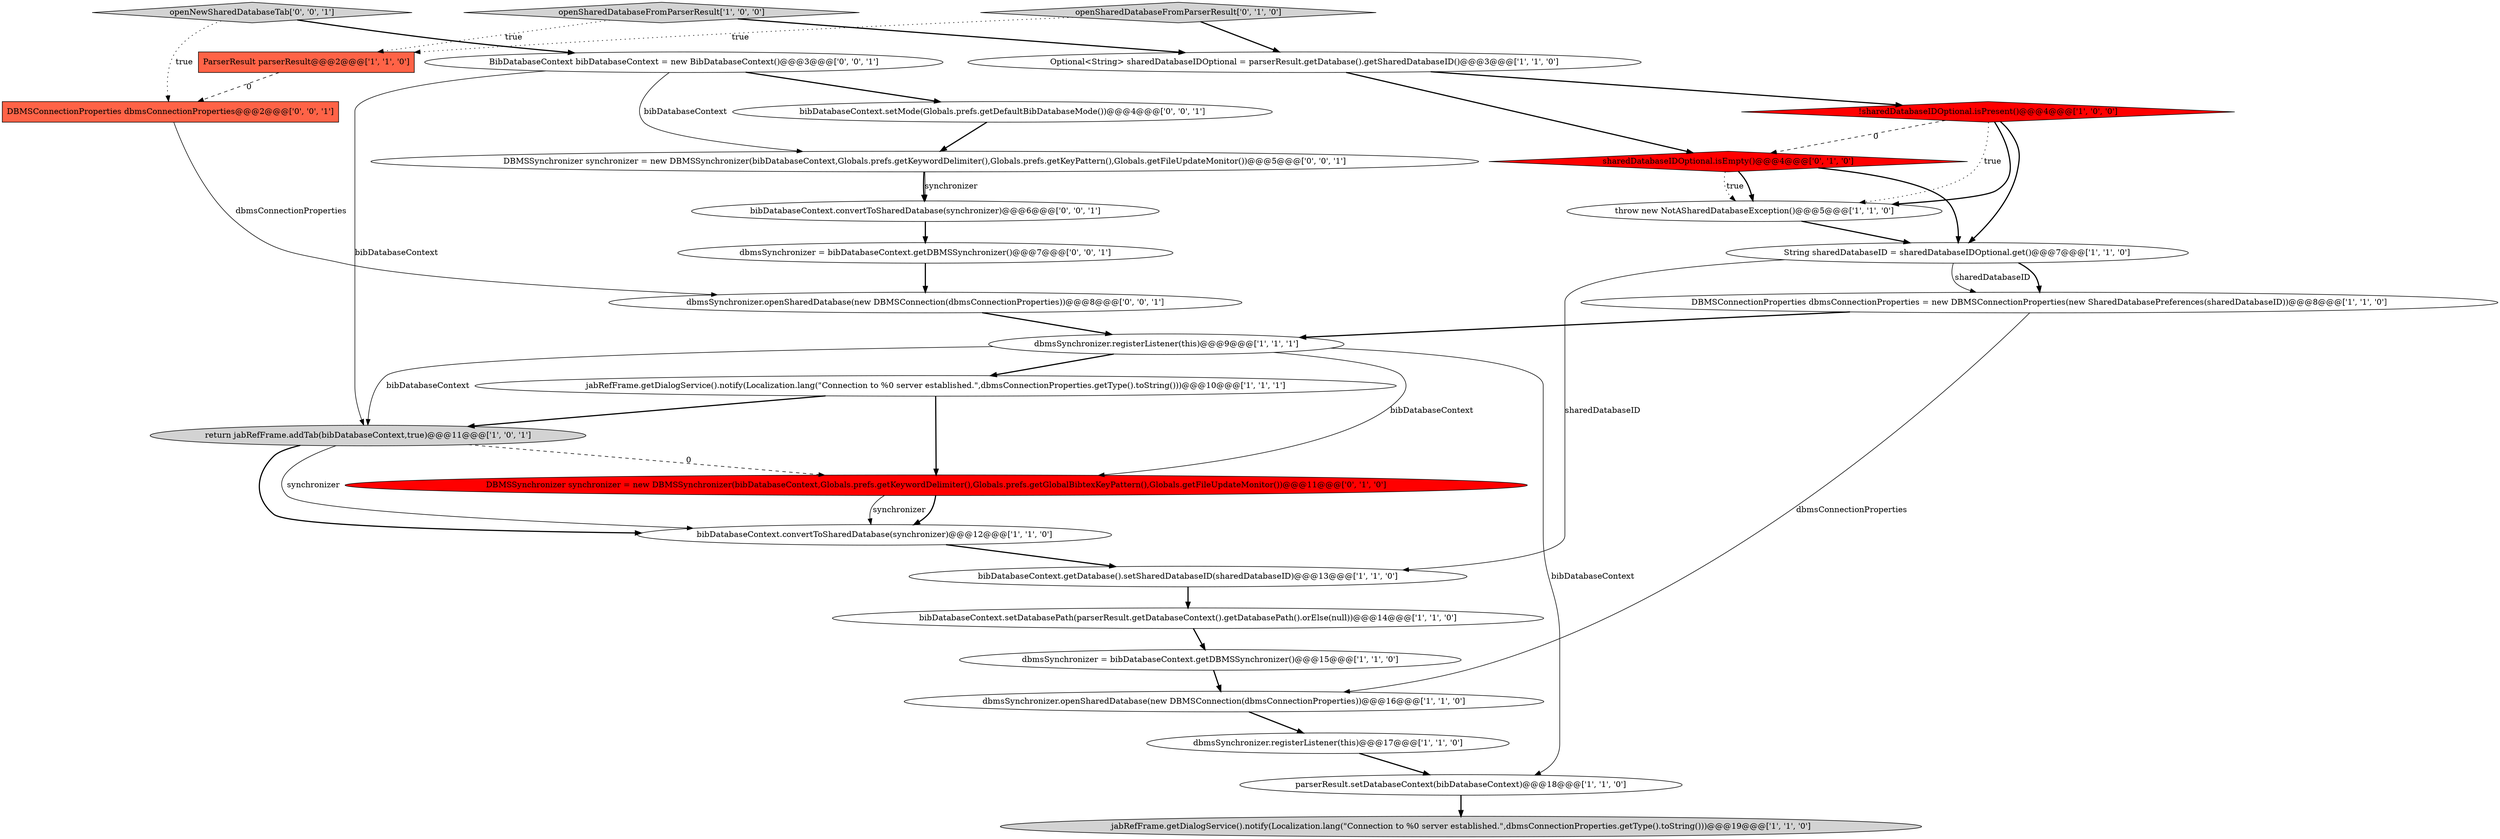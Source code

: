 digraph {
27 [style = filled, label = "DBMSConnectionProperties dbmsConnectionProperties@@@2@@@['0', '0', '1']", fillcolor = tomato, shape = box image = "AAA0AAABBB3BBB"];
0 [style = filled, label = "!sharedDatabaseIDOptional.isPresent()@@@4@@@['1', '0', '0']", fillcolor = red, shape = diamond image = "AAA1AAABBB1BBB"];
22 [style = filled, label = "dbmsSynchronizer = bibDatabaseContext.getDBMSSynchronizer()@@@7@@@['0', '0', '1']", fillcolor = white, shape = ellipse image = "AAA0AAABBB3BBB"];
15 [style = filled, label = "ParserResult parserResult@@@2@@@['1', '1', '0']", fillcolor = tomato, shape = box image = "AAA0AAABBB1BBB"];
5 [style = filled, label = "return jabRefFrame.addTab(bibDatabaseContext,true)@@@11@@@['1', '0', '1']", fillcolor = lightgray, shape = ellipse image = "AAA0AAABBB1BBB"];
1 [style = filled, label = "throw new NotASharedDatabaseException()@@@5@@@['1', '1', '0']", fillcolor = white, shape = ellipse image = "AAA0AAABBB1BBB"];
19 [style = filled, label = "DBMSSynchronizer synchronizer = new DBMSSynchronizer(bibDatabaseContext,Globals.prefs.getKeywordDelimiter(),Globals.prefs.getGlobalBibtexKeyPattern(),Globals.getFileUpdateMonitor())@@@11@@@['0', '1', '0']", fillcolor = red, shape = ellipse image = "AAA1AAABBB2BBB"];
3 [style = filled, label = "Optional<String> sharedDatabaseIDOptional = parserResult.getDatabase().getSharedDatabaseID()@@@3@@@['1', '1', '0']", fillcolor = white, shape = ellipse image = "AAA0AAABBB1BBB"];
16 [style = filled, label = "jabRefFrame.getDialogService().notify(Localization.lang(\"Connection to %0 server established.\",dbmsConnectionProperties.getType().toString()))@@@19@@@['1', '1', '0']", fillcolor = lightgray, shape = ellipse image = "AAA0AAABBB1BBB"];
20 [style = filled, label = "sharedDatabaseIDOptional.isEmpty()@@@4@@@['0', '1', '0']", fillcolor = red, shape = diamond image = "AAA1AAABBB2BBB"];
13 [style = filled, label = "bibDatabaseContext.getDatabase().setSharedDatabaseID(sharedDatabaseID)@@@13@@@['1', '1', '0']", fillcolor = white, shape = ellipse image = "AAA0AAABBB1BBB"];
23 [style = filled, label = "dbmsSynchronizer.openSharedDatabase(new DBMSConnection(dbmsConnectionProperties))@@@8@@@['0', '0', '1']", fillcolor = white, shape = ellipse image = "AAA0AAABBB3BBB"];
12 [style = filled, label = "DBMSConnectionProperties dbmsConnectionProperties = new DBMSConnectionProperties(new SharedDatabasePreferences(sharedDatabaseID))@@@8@@@['1', '1', '0']", fillcolor = white, shape = ellipse image = "AAA0AAABBB1BBB"];
7 [style = filled, label = "dbmsSynchronizer.registerListener(this)@@@9@@@['1', '1', '1']", fillcolor = white, shape = ellipse image = "AAA0AAABBB1BBB"];
25 [style = filled, label = "bibDatabaseContext.setMode(Globals.prefs.getDefaultBibDatabaseMode())@@@4@@@['0', '0', '1']", fillcolor = white, shape = ellipse image = "AAA0AAABBB3BBB"];
26 [style = filled, label = "bibDatabaseContext.convertToSharedDatabase(synchronizer)@@@6@@@['0', '0', '1']", fillcolor = white, shape = ellipse image = "AAA0AAABBB3BBB"];
6 [style = filled, label = "parserResult.setDatabaseContext(bibDatabaseContext)@@@18@@@['1', '1', '0']", fillcolor = white, shape = ellipse image = "AAA0AAABBB1BBB"];
2 [style = filled, label = "bibDatabaseContext.setDatabasePath(parserResult.getDatabaseContext().getDatabasePath().orElse(null))@@@14@@@['1', '1', '0']", fillcolor = white, shape = ellipse image = "AAA0AAABBB1BBB"];
14 [style = filled, label = "dbmsSynchronizer.registerListener(this)@@@17@@@['1', '1', '0']", fillcolor = white, shape = ellipse image = "AAA0AAABBB1BBB"];
10 [style = filled, label = "dbmsSynchronizer = bibDatabaseContext.getDBMSSynchronizer()@@@15@@@['1', '1', '0']", fillcolor = white, shape = ellipse image = "AAA0AAABBB1BBB"];
17 [style = filled, label = "String sharedDatabaseID = sharedDatabaseIDOptional.get()@@@7@@@['1', '1', '0']", fillcolor = white, shape = ellipse image = "AAA0AAABBB1BBB"];
21 [style = filled, label = "DBMSSynchronizer synchronizer = new DBMSSynchronizer(bibDatabaseContext,Globals.prefs.getKeywordDelimiter(),Globals.prefs.getKeyPattern(),Globals.getFileUpdateMonitor())@@@5@@@['0', '0', '1']", fillcolor = white, shape = ellipse image = "AAA0AAABBB3BBB"];
28 [style = filled, label = "openNewSharedDatabaseTab['0', '0', '1']", fillcolor = lightgray, shape = diamond image = "AAA0AAABBB3BBB"];
24 [style = filled, label = "BibDatabaseContext bibDatabaseContext = new BibDatabaseContext()@@@3@@@['0', '0', '1']", fillcolor = white, shape = ellipse image = "AAA0AAABBB3BBB"];
11 [style = filled, label = "dbmsSynchronizer.openSharedDatabase(new DBMSConnection(dbmsConnectionProperties))@@@16@@@['1', '1', '0']", fillcolor = white, shape = ellipse image = "AAA0AAABBB1BBB"];
4 [style = filled, label = "openSharedDatabaseFromParserResult['1', '0', '0']", fillcolor = lightgray, shape = diamond image = "AAA0AAABBB1BBB"];
8 [style = filled, label = "bibDatabaseContext.convertToSharedDatabase(synchronizer)@@@12@@@['1', '1', '0']", fillcolor = white, shape = ellipse image = "AAA0AAABBB1BBB"];
9 [style = filled, label = "jabRefFrame.getDialogService().notify(Localization.lang(\"Connection to %0 server established.\",dbmsConnectionProperties.getType().toString()))@@@10@@@['1', '1', '1']", fillcolor = white, shape = ellipse image = "AAA0AAABBB1BBB"];
18 [style = filled, label = "openSharedDatabaseFromParserResult['0', '1', '0']", fillcolor = lightgray, shape = diamond image = "AAA0AAABBB2BBB"];
5->8 [style = bold, label=""];
4->3 [style = bold, label=""];
18->3 [style = bold, label=""];
20->17 [style = bold, label=""];
12->11 [style = solid, label="dbmsConnectionProperties"];
11->14 [style = bold, label=""];
0->17 [style = bold, label=""];
7->19 [style = solid, label="bibDatabaseContext"];
18->15 [style = dotted, label="true"];
24->21 [style = solid, label="bibDatabaseContext"];
5->8 [style = solid, label="synchronizer"];
4->15 [style = dotted, label="true"];
20->1 [style = bold, label=""];
17->13 [style = solid, label="sharedDatabaseID"];
2->10 [style = bold, label=""];
0->20 [style = dashed, label="0"];
22->23 [style = bold, label=""];
12->7 [style = bold, label=""];
19->8 [style = bold, label=""];
3->0 [style = bold, label=""];
26->22 [style = bold, label=""];
1->17 [style = bold, label=""];
7->9 [style = bold, label=""];
21->26 [style = bold, label=""];
17->12 [style = bold, label=""];
3->20 [style = bold, label=""];
20->1 [style = dotted, label="true"];
7->5 [style = solid, label="bibDatabaseContext"];
6->16 [style = bold, label=""];
27->23 [style = solid, label="dbmsConnectionProperties"];
0->1 [style = bold, label=""];
24->25 [style = bold, label=""];
17->12 [style = solid, label="sharedDatabaseID"];
21->26 [style = solid, label="synchronizer"];
7->6 [style = solid, label="bibDatabaseContext"];
24->5 [style = solid, label="bibDatabaseContext"];
9->5 [style = bold, label=""];
9->19 [style = bold, label=""];
28->24 [style = bold, label=""];
19->8 [style = solid, label="synchronizer"];
23->7 [style = bold, label=""];
15->27 [style = dashed, label="0"];
28->27 [style = dotted, label="true"];
5->19 [style = dashed, label="0"];
14->6 [style = bold, label=""];
25->21 [style = bold, label=""];
8->13 [style = bold, label=""];
0->1 [style = dotted, label="true"];
13->2 [style = bold, label=""];
10->11 [style = bold, label=""];
}
